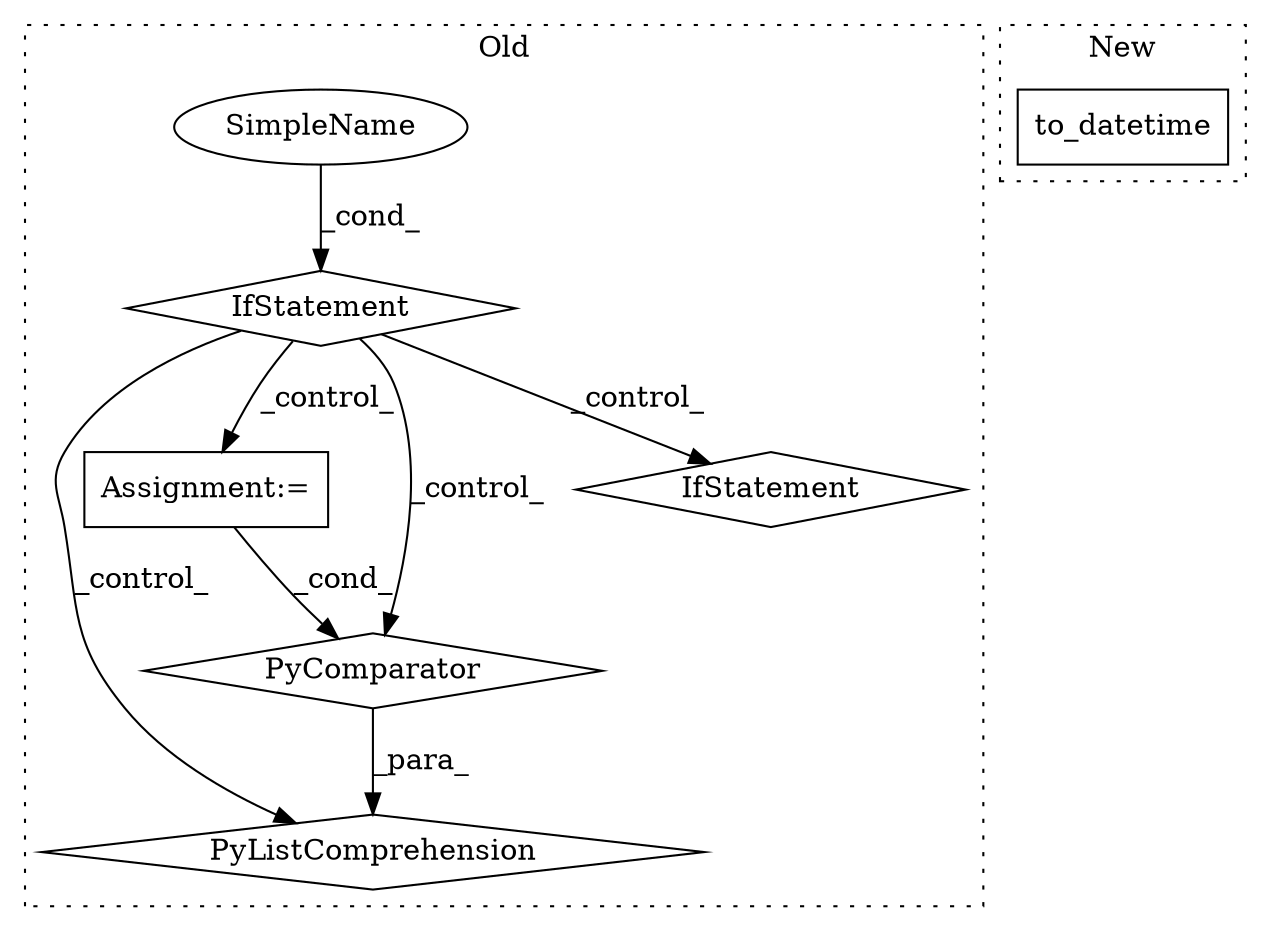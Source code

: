 digraph G {
subgraph cluster0 {
1 [label="PyListComprehension" a="109" s="8683" l="107" shape="diamond"];
3 [label="Assignment:=" a="7" s="8757" l="25" shape="box"];
4 [label="PyComparator" a="113" s="8757" l="25" shape="diamond"];
5 [label="IfStatement" a="25" s="8602,8649" l="10,2" shape="diamond"];
6 [label="SimpleName" a="42" s="" l="" shape="ellipse"];
7 [label="IfStatement" a="25" s="8757" l="25" shape="diamond"];
label = "Old";
style="dotted";
}
subgraph cluster1 {
2 [label="to_datetime" a="32" s="8672,8692" l="12,1" shape="box"];
label = "New";
style="dotted";
}
3 -> 4 [label="_cond_"];
4 -> 1 [label="_para_"];
5 -> 1 [label="_control_"];
5 -> 3 [label="_control_"];
5 -> 7 [label="_control_"];
5 -> 4 [label="_control_"];
6 -> 5 [label="_cond_"];
}